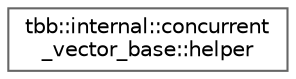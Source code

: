 digraph "类继承关系图"
{
 // LATEX_PDF_SIZE
  bgcolor="transparent";
  edge [fontname=Helvetica,fontsize=10,labelfontname=Helvetica,labelfontsize=10];
  node [fontname=Helvetica,fontsize=10,shape=box,height=0.2,width=0.4];
  rankdir="LR";
  Node0 [id="Node000000",label="tbb::internal::concurrent\l_vector_base::helper",height=0.2,width=0.4,color="grey40", fillcolor="white", style="filled",URL="$classtbb_1_1internal_1_1concurrent__vector__base_1_1helper.html",tooltip=" "];
}
